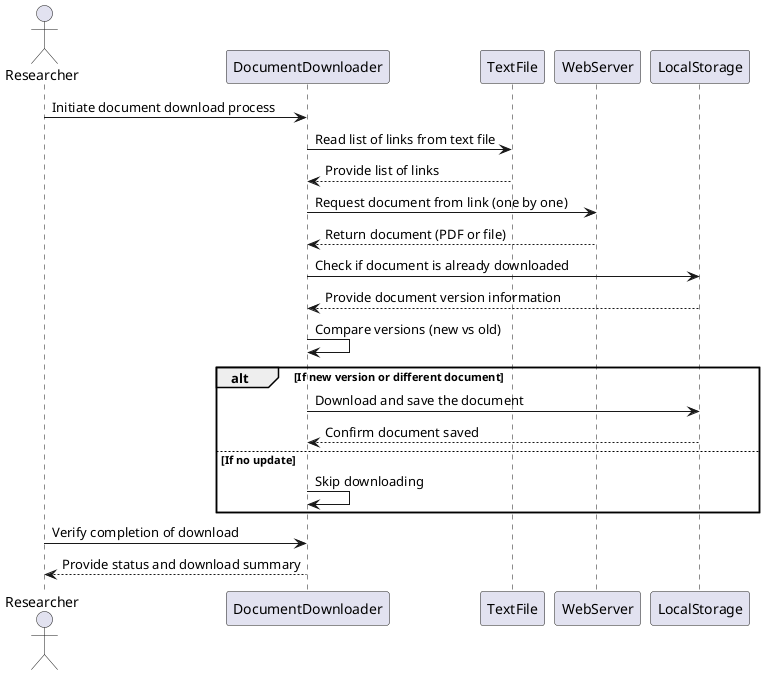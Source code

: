 Here is the sequence diagram in PlantUML format for **Phase 2** of the task:

### Task: Downloading Documents Based on Updated Links

```plaintext
@startuml
actor Researcher as R

R -> DocumentDownloader: Initiate document download process
DocumentDownloader -> TextFile: Read list of links from text file
TextFile --> DocumentDownloader: Provide list of links
DocumentDownloader -> WebServer: Request document from link (one by one)
WebServer --> DocumentDownloader: Return document (PDF or file)
DocumentDownloader -> LocalStorage: Check if document is already downloaded
LocalStorage --> DocumentDownloader: Provide document version information
DocumentDownloader -> DocumentDownloader: Compare versions (new vs old)
alt If new version or different document
    DocumentDownloader -> LocalStorage: Download and save the document
    LocalStorage --> DocumentDownloader: Confirm document saved
else If no update
    DocumentDownloader -> DocumentDownloader: Skip downloading
end

R -> DocumentDownloader: Verify completion of download
DocumentDownloader --> R: Provide status and download summary

@enduml
```

### Explanation:
- **Researcher (R)**: Initiates the document download process.
- **DocumentDownloader**: The tool or script used for downloading documents.
- **TextFile**: The file containing the list of document links.
- **WebServer**: The server hosting the documents.
- **LocalStorage**: The local storage where downloaded documents are saved.

This sequence diagram describes the process of reading the list of links from a text file, checking if the documents are updated, and downloading them only if they are different or new.
